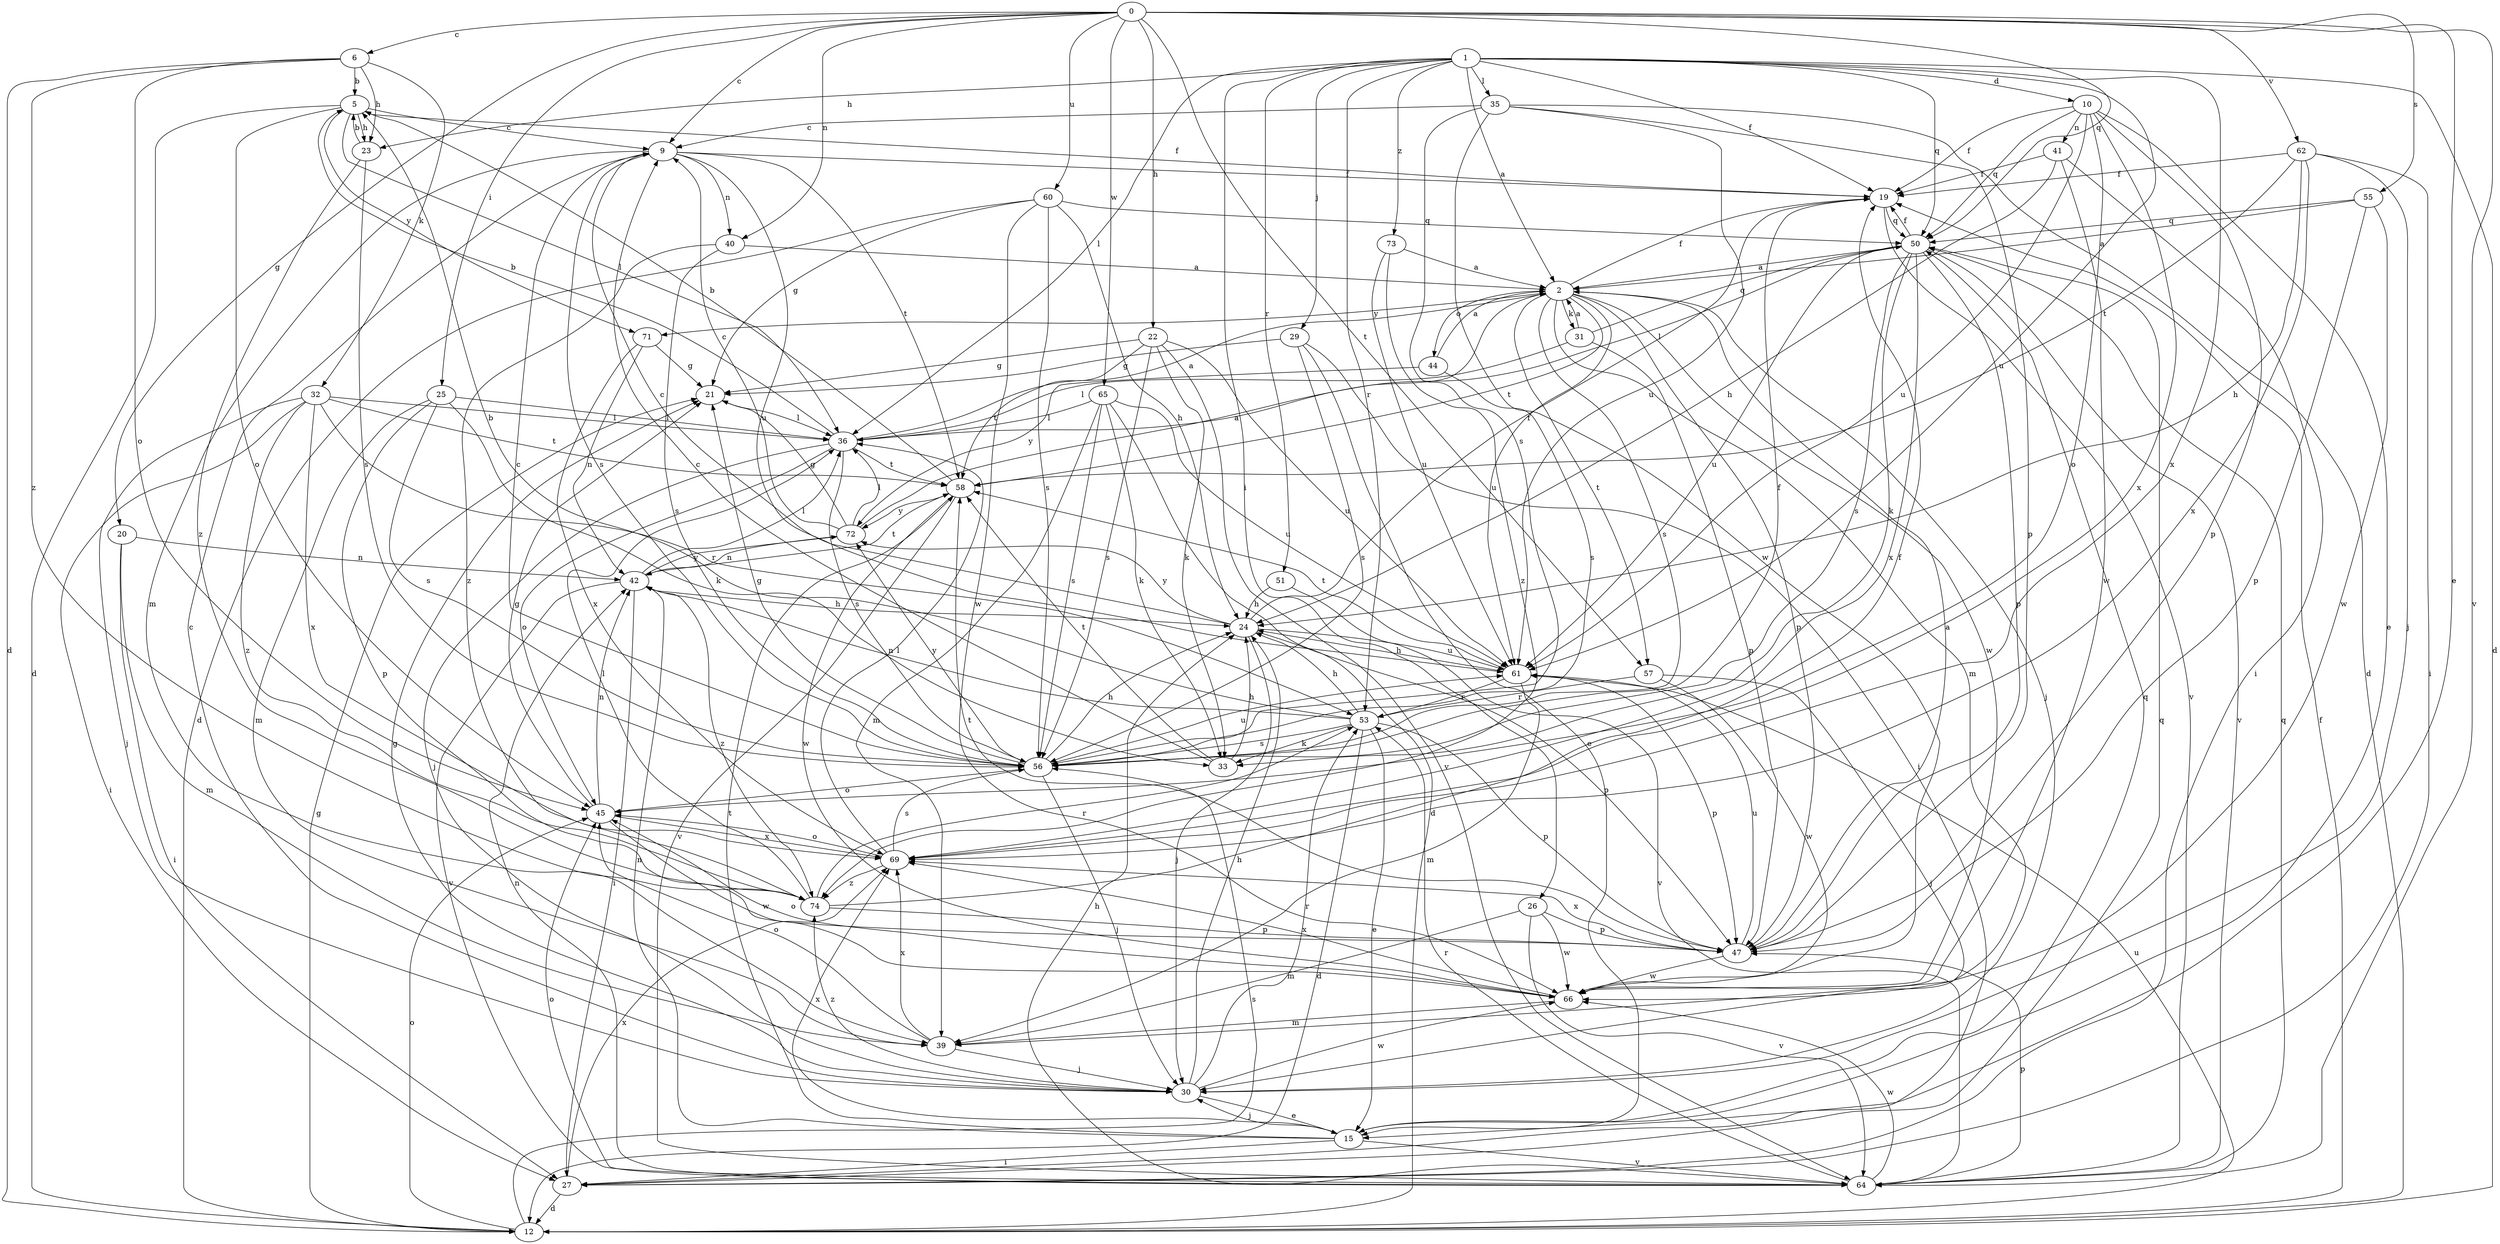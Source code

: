 strict digraph  {
0;
1;
2;
5;
6;
9;
10;
12;
15;
19;
20;
21;
22;
23;
24;
25;
26;
27;
29;
30;
31;
32;
33;
35;
36;
39;
40;
41;
42;
44;
45;
47;
50;
51;
53;
55;
56;
57;
58;
60;
61;
62;
64;
65;
66;
69;
71;
72;
73;
74;
0 -> 6  [label=c];
0 -> 9  [label=c];
0 -> 15  [label=e];
0 -> 20  [label=g];
0 -> 22  [label=h];
0 -> 25  [label=i];
0 -> 40  [label=n];
0 -> 50  [label=q];
0 -> 55  [label=s];
0 -> 57  [label=t];
0 -> 60  [label=u];
0 -> 62  [label=v];
0 -> 64  [label=v];
0 -> 65  [label=w];
1 -> 2  [label=a];
1 -> 10  [label=d];
1 -> 12  [label=d];
1 -> 19  [label=f];
1 -> 23  [label=h];
1 -> 26  [label=i];
1 -> 29  [label=j];
1 -> 35  [label=l];
1 -> 36  [label=l];
1 -> 50  [label=q];
1 -> 51  [label=r];
1 -> 53  [label=r];
1 -> 61  [label=u];
1 -> 69  [label=x];
1 -> 73  [label=z];
2 -> 19  [label=f];
2 -> 30  [label=j];
2 -> 31  [label=k];
2 -> 39  [label=m];
2 -> 44  [label=o];
2 -> 47  [label=p];
2 -> 56  [label=s];
2 -> 57  [label=t];
2 -> 58  [label=t];
2 -> 61  [label=u];
2 -> 66  [label=w];
2 -> 71  [label=y];
5 -> 9  [label=c];
5 -> 12  [label=d];
5 -> 19  [label=f];
5 -> 23  [label=h];
5 -> 36  [label=l];
5 -> 45  [label=o];
5 -> 71  [label=y];
6 -> 5  [label=b];
6 -> 12  [label=d];
6 -> 23  [label=h];
6 -> 32  [label=k];
6 -> 45  [label=o];
6 -> 74  [label=z];
9 -> 19  [label=f];
9 -> 39  [label=m];
9 -> 40  [label=n];
9 -> 56  [label=s];
9 -> 58  [label=t];
9 -> 61  [label=u];
10 -> 15  [label=e];
10 -> 19  [label=f];
10 -> 41  [label=n];
10 -> 45  [label=o];
10 -> 47  [label=p];
10 -> 50  [label=q];
10 -> 61  [label=u];
10 -> 69  [label=x];
12 -> 19  [label=f];
12 -> 21  [label=g];
12 -> 45  [label=o];
12 -> 56  [label=s];
12 -> 61  [label=u];
15 -> 27  [label=i];
15 -> 30  [label=j];
15 -> 42  [label=n];
15 -> 50  [label=q];
15 -> 58  [label=t];
15 -> 64  [label=v];
15 -> 69  [label=x];
19 -> 50  [label=q];
19 -> 64  [label=v];
20 -> 27  [label=i];
20 -> 39  [label=m];
20 -> 42  [label=n];
21 -> 36  [label=l];
22 -> 21  [label=g];
22 -> 33  [label=k];
22 -> 56  [label=s];
22 -> 58  [label=t];
22 -> 61  [label=u];
22 -> 64  [label=v];
23 -> 5  [label=b];
23 -> 56  [label=s];
23 -> 74  [label=z];
24 -> 9  [label=c];
24 -> 19  [label=f];
24 -> 30  [label=j];
24 -> 47  [label=p];
24 -> 61  [label=u];
24 -> 72  [label=y];
25 -> 33  [label=k];
25 -> 36  [label=l];
25 -> 39  [label=m];
25 -> 47  [label=p];
25 -> 56  [label=s];
26 -> 39  [label=m];
26 -> 47  [label=p];
26 -> 64  [label=v];
26 -> 66  [label=w];
27 -> 12  [label=d];
27 -> 50  [label=q];
27 -> 69  [label=x];
29 -> 15  [label=e];
29 -> 21  [label=g];
29 -> 27  [label=i];
29 -> 56  [label=s];
30 -> 9  [label=c];
30 -> 15  [label=e];
30 -> 21  [label=g];
30 -> 24  [label=h];
30 -> 53  [label=r];
30 -> 66  [label=w];
30 -> 74  [label=z];
31 -> 2  [label=a];
31 -> 36  [label=l];
31 -> 47  [label=p];
31 -> 50  [label=q];
32 -> 27  [label=i];
32 -> 30  [label=j];
32 -> 36  [label=l];
32 -> 53  [label=r];
32 -> 58  [label=t];
32 -> 69  [label=x];
32 -> 74  [label=z];
33 -> 9  [label=c];
33 -> 24  [label=h];
33 -> 58  [label=t];
35 -> 9  [label=c];
35 -> 12  [label=d];
35 -> 47  [label=p];
35 -> 56  [label=s];
35 -> 61  [label=u];
35 -> 66  [label=w];
36 -> 2  [label=a];
36 -> 5  [label=b];
36 -> 30  [label=j];
36 -> 45  [label=o];
36 -> 56  [label=s];
36 -> 58  [label=t];
39 -> 30  [label=j];
39 -> 45  [label=o];
39 -> 69  [label=x];
40 -> 2  [label=a];
40 -> 56  [label=s];
40 -> 74  [label=z];
41 -> 19  [label=f];
41 -> 24  [label=h];
41 -> 27  [label=i];
41 -> 66  [label=w];
42 -> 24  [label=h];
42 -> 27  [label=i];
42 -> 36  [label=l];
42 -> 58  [label=t];
42 -> 64  [label=v];
42 -> 72  [label=y];
42 -> 74  [label=z];
44 -> 2  [label=a];
44 -> 56  [label=s];
44 -> 72  [label=y];
45 -> 21  [label=g];
45 -> 42  [label=n];
45 -> 66  [label=w];
45 -> 69  [label=x];
47 -> 2  [label=a];
47 -> 58  [label=t];
47 -> 61  [label=u];
47 -> 66  [label=w];
47 -> 69  [label=x];
50 -> 2  [label=a];
50 -> 19  [label=f];
50 -> 33  [label=k];
50 -> 36  [label=l];
50 -> 47  [label=p];
50 -> 56  [label=s];
50 -> 61  [label=u];
50 -> 64  [label=v];
50 -> 69  [label=x];
51 -> 24  [label=h];
51 -> 64  [label=v];
53 -> 5  [label=b];
53 -> 12  [label=d];
53 -> 15  [label=e];
53 -> 24  [label=h];
53 -> 33  [label=k];
53 -> 42  [label=n];
53 -> 47  [label=p];
53 -> 56  [label=s];
55 -> 2  [label=a];
55 -> 47  [label=p];
55 -> 50  [label=q];
55 -> 66  [label=w];
56 -> 9  [label=c];
56 -> 19  [label=f];
56 -> 21  [label=g];
56 -> 24  [label=h];
56 -> 30  [label=j];
56 -> 45  [label=o];
56 -> 61  [label=u];
56 -> 72  [label=y];
57 -> 30  [label=j];
57 -> 53  [label=r];
57 -> 66  [label=w];
58 -> 5  [label=b];
58 -> 64  [label=v];
58 -> 66  [label=w];
58 -> 72  [label=y];
60 -> 12  [label=d];
60 -> 21  [label=g];
60 -> 24  [label=h];
60 -> 50  [label=q];
60 -> 56  [label=s];
60 -> 66  [label=w];
61 -> 24  [label=h];
61 -> 39  [label=m];
61 -> 47  [label=p];
61 -> 53  [label=r];
61 -> 58  [label=t];
62 -> 19  [label=f];
62 -> 24  [label=h];
62 -> 27  [label=i];
62 -> 30  [label=j];
62 -> 58  [label=t];
62 -> 69  [label=x];
64 -> 24  [label=h];
64 -> 42  [label=n];
64 -> 45  [label=o];
64 -> 47  [label=p];
64 -> 50  [label=q];
64 -> 53  [label=r];
64 -> 66  [label=w];
65 -> 12  [label=d];
65 -> 33  [label=k];
65 -> 36  [label=l];
65 -> 39  [label=m];
65 -> 56  [label=s];
65 -> 61  [label=u];
66 -> 39  [label=m];
66 -> 45  [label=o];
66 -> 69  [label=x];
69 -> 36  [label=l];
69 -> 45  [label=o];
69 -> 56  [label=s];
69 -> 74  [label=z];
71 -> 21  [label=g];
71 -> 42  [label=n];
71 -> 69  [label=x];
72 -> 2  [label=a];
72 -> 9  [label=c];
72 -> 21  [label=g];
72 -> 36  [label=l];
72 -> 42  [label=n];
73 -> 2  [label=a];
73 -> 61  [label=u];
73 -> 74  [label=z];
74 -> 19  [label=f];
74 -> 36  [label=l];
74 -> 47  [label=p];
74 -> 53  [label=r];
}
